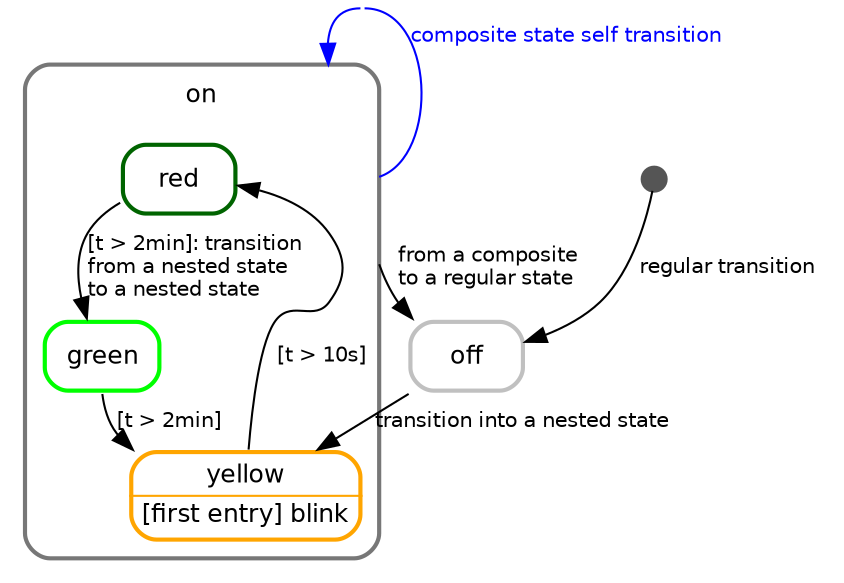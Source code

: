 digraph "state transitions" {
  fontname="Helvetica" fontsize=12 penwidth=2.0 splines=true ordering=out compound=true overlap=scale nodesep=0.3 ranksep=0.1
  node [shape=plaintext style=filled fillcolor="#FFFFFF01" fontname=Helvetica fontsize=12 penwidth=2.0]
  edge [fontname=Helvetica fontsize=10]

    "self_tr_on_on_3" [shape=point style=invis width=0 height=0 fixedsize=true]
    "initial" [shape=circle style=filled class="state initial" color="#555555" fillcolor="#555555" fixedsize=true height=0.15 label=""]
    "off" [margin=0 class="state regular" color="grey" label= <
      <table align="center" cellborder="0" border="2" style="rounded" width="48">
        <tr><td width="48" cellpadding="7">off</td></tr>
      </table>
    >]
    subgraph "cluster_on" {
      class="state regular" color="#777777" label= <
      <table cellborder="0" border="0">
        <tr><td>on</td></tr>
      </table>
      > style=rounded penwidth=2.0
      "on" [shape=point style=invis margin=0 width=0 height=0 fixedsize=true]
        "red" [margin=0 class="state regular" color="darkgreen" label= <
      <table align="center" cellborder="0" border="2" style="rounded" width="48">
        <tr><td width="48" cellpadding="7">red</td></tr>
      </table>
    >]
    "yellow" [margin=0 class="state regular" color="orange" label= <
      <table align="center" cellborder="0" border="2" style="rounded" width="48">
        <tr><td width="48" cellpadding="2">yellow</td></tr>
          <hr/><tr><td align="left" cellpadding="2">[first entry] blink</td></tr>
      </table>
    >]
    "green" [margin=0 class="state regular" color="green" label= <
      <table align="center" cellborder="0" border="2" style="rounded" width="48">
        <tr><td width="48" cellpadding="7">green</td></tr>
      </table>
    >]
  
    }

    "initial" -> "off" [label="regular transition   \l" color="[object Object]" fontcolor="[object Object]" class="transition"]
    "off" -> "yellow" [label="transition into a nested state   \l" color="[object Object]" fontcolor="[object Object]" class="transition"]
      "on" -> "self_tr_on_on_3" [label="composite state self transition   \l" arrowhead=none tailport="e" headport="e" ltail="cluster_on" color="blue" fontcolor="blue" class="transition"]
      "self_tr_on_on_3" -> "on" [lhead="cluster_on" tailport="w" color="blue" class="transition"]
    "on" -> "off" [label="from a composite   \lto a regular state   \l" ltail="cluster_on" color="[object Object]" fontcolor="[object Object]" class="transition"]
    "red" -> "green" [label="[t > 2min]: transition    \lfrom a nested state   \lto a nested state   \l" color="[object Object]" fontcolor="[object Object]" class="transition"]
    "green" -> "yellow" [label="[t > 2min]   \l" color="black" fontcolor="black" class="transition"]
    "yellow" -> "red" [label="[t > 10s]   \l" color="black" fontcolor="black" class="transition"]
}
